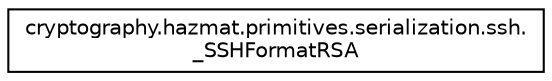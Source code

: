 digraph "Graphical Class Hierarchy"
{
 // LATEX_PDF_SIZE
  edge [fontname="Helvetica",fontsize="10",labelfontname="Helvetica",labelfontsize="10"];
  node [fontname="Helvetica",fontsize="10",shape=record];
  rankdir="LR";
  Node0 [label="cryptography.hazmat.primitives.serialization.ssh.\l_SSHFormatRSA",height=0.2,width=0.4,color="black", fillcolor="white", style="filled",URL="$classcryptography_1_1hazmat_1_1primitives_1_1serialization_1_1ssh_1_1__SSHFormatRSA.html",tooltip=" "];
}
